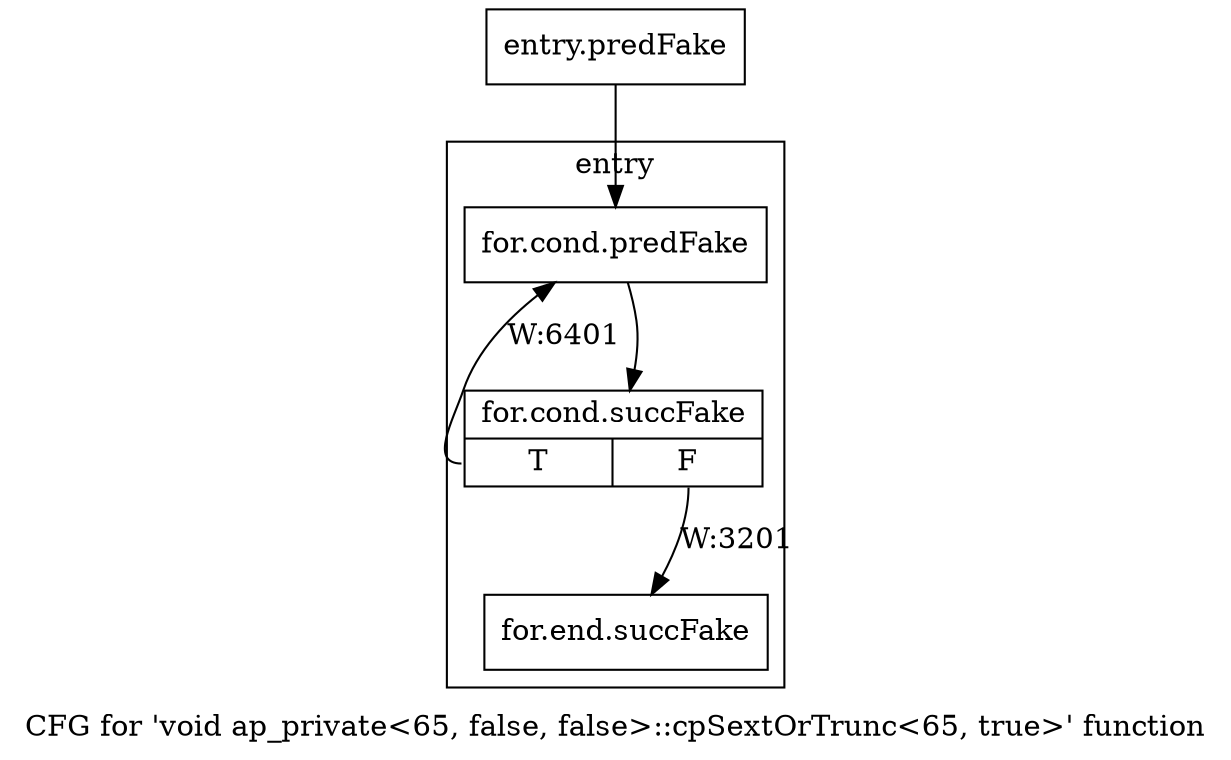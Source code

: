 digraph "CFG for 'void ap_private\<65, false, false\>::cpSextOrTrunc\<65, true\>' function" {
	label="CFG for 'void ap_private\<65, false, false\>::cpSextOrTrunc\<65, true\>' function";

	Node0x3bc2c50 [shape=record,filename="",linenumber="",label="{entry.predFake}"];
	Node0x3bc2c50 -> Node0x3bc5a20[ callList="" memoryops="" filename="/tools/Xilinx/Vitis_HLS/2022.1/include/etc/ap_private.h" execusionnum="3200"];
	Node0x3ebf640 [shape=record,filename="/tools/Xilinx/Vitis_HLS/2022.1/include/etc/ap_private.h",linenumber="5634",label="{for.end.succFake}"];
subgraph cluster_0 {
	label="entry";
	tripcount="6400";
	invocationtime="3200";

	Node0x3bc5a20 [shape=record,filename="/tools/Xilinx/Vitis_HLS/2022.1/include/etc/ap_private.h",linenumber="5631",label="{for.cond.predFake}"];
	Node0x3bc5a20 -> Node0x3ebf590[ callList="" memoryops="" filename="/tools/Xilinx/Vitis_HLS/2022.1/include/etc/ap_private.h" execusionnum="9600"];
	Node0x3ebf590 [shape=record,filename="/tools/Xilinx/Vitis_HLS/2022.1/include/etc/ap_private.h",linenumber="5631",label="{for.cond.succFake|{<s0>T|<s1>F}}"];
	Node0x3ebf590:s0 -> Node0x3bc5a20[label="W:6401" callList="" memoryops="" filename="/tools/Xilinx/Vitis_HLS/2022.1/include/etc/ap_private.h" execusionnum="6400"];
	Node0x3ebf590:s1 -> Node0x3ebf640[label="W:3201" callList="" memoryops="" filename="/tools/Xilinx/Vitis_HLS/2022.1/include/etc/ap_private.h" execusionnum="3200"];
}
}
